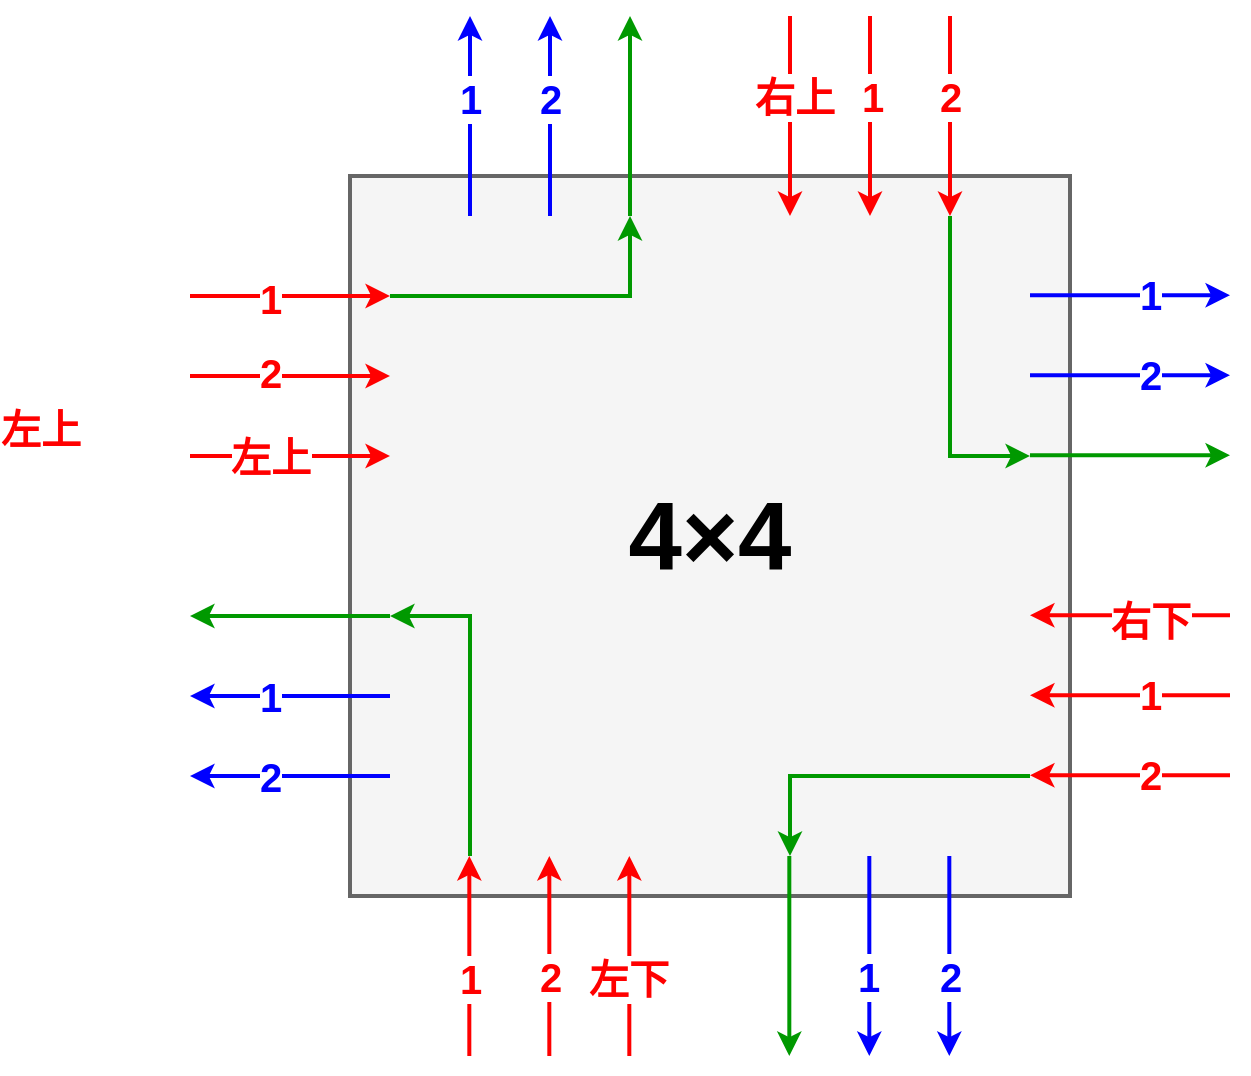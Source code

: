 <mxfile version="15.9.4" type="github">
  <diagram id="34U3bB2nn1moleNT7o-H" name="Page-1">
    <mxGraphModel dx="1422" dy="752" grid="1" gridSize="10" guides="1" tooltips="1" connect="1" arrows="1" fold="1" page="1" pageScale="1" pageWidth="827" pageHeight="1169" math="0" shadow="0">
      <root>
        <mxCell id="0" />
        <mxCell id="1" parent="0" />
        <mxCell id="B3VE4itMxpxUhw1qKuWX-1" value="" style="rounded=0;whiteSpace=wrap;html=1;strokeWidth=2;fillColor=#f5f5f5;fontColor=#333333;strokeColor=#666666;" parent="1" vertex="1">
          <mxGeometry x="200" y="160" width="360" height="360" as="geometry" />
        </mxCell>
        <mxCell id="B3VE4itMxpxUhw1qKuWX-2" value="" style="endArrow=classic;html=1;rounded=0;fillColor=#f8cecc;strokeColor=#FF0000;strokeWidth=2;" parent="1" edge="1">
          <mxGeometry width="50" height="50" relative="1" as="geometry">
            <mxPoint x="120" y="220" as="sourcePoint" />
            <mxPoint x="220" y="220" as="targetPoint" />
          </mxGeometry>
        </mxCell>
        <mxCell id="B3VE4itMxpxUhw1qKuWX-30" value="1" style="edgeLabel;html=1;align=center;verticalAlign=middle;resizable=0;points=[];fontSize=20;fontColor=#FF0000;fontStyle=1" parent="B3VE4itMxpxUhw1qKuWX-2" vertex="1" connectable="0">
          <mxGeometry x="-0.55" y="-1" relative="1" as="geometry">
            <mxPoint x="17" as="offset" />
          </mxGeometry>
        </mxCell>
        <mxCell id="B3VE4itMxpxUhw1qKuWX-3" value="" style="endArrow=classic;html=1;rounded=0;fillColor=#f8cecc;strokeColor=#FF0000;strokeWidth=2;" parent="1" edge="1">
          <mxGeometry width="50" height="50" relative="1" as="geometry">
            <mxPoint x="120" y="260" as="sourcePoint" />
            <mxPoint x="220" y="260" as="targetPoint" />
          </mxGeometry>
        </mxCell>
        <mxCell id="B3VE4itMxpxUhw1qKuWX-31" value="&lt;div style=&quot;font-size: 20px;&quot;&gt;2&lt;/div&gt;" style="edgeLabel;html=1;align=center;verticalAlign=middle;resizable=0;points=[];fontSize=20;fontColor=#FF0000;fontStyle=1" parent="B3VE4itMxpxUhw1qKuWX-3" vertex="1" connectable="0">
          <mxGeometry x="-0.5" y="2" relative="1" as="geometry">
            <mxPoint x="15" as="offset" />
          </mxGeometry>
        </mxCell>
        <mxCell id="B3VE4itMxpxUhw1qKuWX-4" value="" style="endArrow=classic;html=1;rounded=0;fillColor=#f8cecc;strokeColor=#FF0000;strokeWidth=2;" parent="1" edge="1">
          <mxGeometry width="50" height="50" relative="1" as="geometry">
            <mxPoint x="120" y="300" as="sourcePoint" />
            <mxPoint x="220" y="300" as="targetPoint" />
          </mxGeometry>
        </mxCell>
        <mxCell id="B3VE4itMxpxUhw1qKuWX-32" value="左上" style="edgeLabel;html=1;align=center;verticalAlign=middle;resizable=0;points=[];fontSize=20;fontColor=#FF0000;fontStyle=1" parent="B3VE4itMxpxUhw1qKuWX-4" vertex="1" connectable="0">
          <mxGeometry x="-0.523" relative="1" as="geometry">
            <mxPoint x="16" as="offset" />
          </mxGeometry>
        </mxCell>
        <mxCell id="B3VE4itMxpxUhw1qKuWX-5" value="" style="endArrow=classic;html=1;rounded=0;strokeColor=#009900;strokeWidth=2;" parent="1" edge="1">
          <mxGeometry width="50" height="50" relative="1" as="geometry">
            <mxPoint x="220" y="380" as="sourcePoint" />
            <mxPoint x="120" y="380" as="targetPoint" />
          </mxGeometry>
        </mxCell>
        <mxCell id="B3VE4itMxpxUhw1qKuWX-6" value="" style="endArrow=classic;html=1;rounded=0;fillColor=#d5e8d4;strokeColor=#0000FF;strokeWidth=2;" parent="1" edge="1">
          <mxGeometry width="50" height="50" relative="1" as="geometry">
            <mxPoint x="220" y="420" as="sourcePoint" />
            <mxPoint x="120" y="420" as="targetPoint" />
          </mxGeometry>
        </mxCell>
        <mxCell id="B3VE4itMxpxUhw1qKuWX-33" value="1" style="edgeLabel;html=1;align=center;verticalAlign=middle;resizable=0;points=[];fontSize=20;fontColor=#0000FF;fontStyle=1" parent="B3VE4itMxpxUhw1qKuWX-6" vertex="1" connectable="0">
          <mxGeometry x="0.399" relative="1" as="geometry">
            <mxPoint x="10" as="offset" />
          </mxGeometry>
        </mxCell>
        <mxCell id="B3VE4itMxpxUhw1qKuWX-7" value="" style="endArrow=classic;html=1;rounded=0;fillColor=#d5e8d4;strokeColor=#0000FF;strokeWidth=2;" parent="1" edge="1">
          <mxGeometry width="50" height="50" relative="1" as="geometry">
            <mxPoint x="220" y="460" as="sourcePoint" />
            <mxPoint x="120" y="460" as="targetPoint" />
          </mxGeometry>
        </mxCell>
        <mxCell id="B3VE4itMxpxUhw1qKuWX-34" value="2" style="edgeLabel;html=1;align=center;verticalAlign=middle;resizable=0;points=[];fontSize=20;fontColor=#0000FF;fontStyle=1" parent="B3VE4itMxpxUhw1qKuWX-7" vertex="1" connectable="0">
          <mxGeometry x="0.372" relative="1" as="geometry">
            <mxPoint x="8" as="offset" />
          </mxGeometry>
        </mxCell>
        <mxCell id="B3VE4itMxpxUhw1qKuWX-8" value="" style="endArrow=classic;html=1;rounded=0;fillColor=#d5e8d4;strokeColor=#0000FF;strokeWidth=2;" parent="1" edge="1">
          <mxGeometry width="50" height="50" relative="1" as="geometry">
            <mxPoint x="540" y="219.66" as="sourcePoint" />
            <mxPoint x="640" y="219.66" as="targetPoint" />
          </mxGeometry>
        </mxCell>
        <mxCell id="B3VE4itMxpxUhw1qKuWX-35" value="1" style="edgeLabel;html=1;align=center;verticalAlign=middle;resizable=0;points=[];fontSize=20;fontColor=#0000FF;fontStyle=1" parent="B3VE4itMxpxUhw1qKuWX-8" vertex="1" connectable="0">
          <mxGeometry x="0.208" y="1" relative="1" as="geometry">
            <mxPoint x="-1" as="offset" />
          </mxGeometry>
        </mxCell>
        <mxCell id="B3VE4itMxpxUhw1qKuWX-9" value="" style="endArrow=classic;html=1;rounded=0;fillColor=#d5e8d4;strokeColor=#0000FF;strokeWidth=2;" parent="1" edge="1">
          <mxGeometry width="50" height="50" relative="1" as="geometry">
            <mxPoint x="540" y="259.66" as="sourcePoint" />
            <mxPoint x="640" y="259.66" as="targetPoint" />
          </mxGeometry>
        </mxCell>
        <mxCell id="B3VE4itMxpxUhw1qKuWX-36" value="2" style="edgeLabel;html=1;align=center;verticalAlign=middle;resizable=0;points=[];fontSize=20;fontColor=#0000FF;fontStyle=1" parent="B3VE4itMxpxUhw1qKuWX-9" vertex="1" connectable="0">
          <mxGeometry x="0.194" y="1" relative="1" as="geometry">
            <mxPoint as="offset" />
          </mxGeometry>
        </mxCell>
        <mxCell id="B3VE4itMxpxUhw1qKuWX-10" value="" style="endArrow=classic;html=1;rounded=0;strokeColor=#009900;strokeWidth=2;" parent="1" edge="1">
          <mxGeometry width="50" height="50" relative="1" as="geometry">
            <mxPoint x="540" y="299.66" as="sourcePoint" />
            <mxPoint x="640" y="299.66" as="targetPoint" />
          </mxGeometry>
        </mxCell>
        <mxCell id="B3VE4itMxpxUhw1qKuWX-11" value="" style="endArrow=classic;html=1;rounded=0;strokeColor=#FF0000;strokeWidth=2;" parent="1" edge="1">
          <mxGeometry width="50" height="50" relative="1" as="geometry">
            <mxPoint x="640" y="379.66" as="sourcePoint" />
            <mxPoint x="540" y="379.66" as="targetPoint" />
          </mxGeometry>
        </mxCell>
        <mxCell id="B3VE4itMxpxUhw1qKuWX-37" value="右下" style="edgeLabel;html=1;align=center;verticalAlign=middle;resizable=0;points=[];fontSize=20;fontColor=#FF0000;fontStyle=1" parent="B3VE4itMxpxUhw1qKuWX-11" vertex="1" connectable="0">
          <mxGeometry x="-0.221" y="2" relative="1" as="geometry">
            <mxPoint x="-1" as="offset" />
          </mxGeometry>
        </mxCell>
        <mxCell id="B3VE4itMxpxUhw1qKuWX-12" value="" style="endArrow=classic;html=1;rounded=0;strokeColor=#FF0000;strokeWidth=2;" parent="1" edge="1">
          <mxGeometry width="50" height="50" relative="1" as="geometry">
            <mxPoint x="640" y="419.66" as="sourcePoint" />
            <mxPoint x="540" y="419.66" as="targetPoint" />
          </mxGeometry>
        </mxCell>
        <mxCell id="B3VE4itMxpxUhw1qKuWX-38" value="1" style="edgeLabel;html=1;align=center;verticalAlign=middle;resizable=0;points=[];fontSize=20;fontColor=#FF0000;fontStyle=1" parent="B3VE4itMxpxUhw1qKuWX-12" vertex="1" connectable="0">
          <mxGeometry x="-0.277" y="-1" relative="1" as="geometry">
            <mxPoint x="-4" as="offset" />
          </mxGeometry>
        </mxCell>
        <mxCell id="B3VE4itMxpxUhw1qKuWX-13" value="" style="endArrow=classic;html=1;rounded=0;strokeColor=#FF0000;strokeWidth=2;" parent="1" edge="1">
          <mxGeometry width="50" height="50" relative="1" as="geometry">
            <mxPoint x="640" y="459.66" as="sourcePoint" />
            <mxPoint x="540" y="459.66" as="targetPoint" />
          </mxGeometry>
        </mxCell>
        <mxCell id="B3VE4itMxpxUhw1qKuWX-39" value="2" style="edgeLabel;html=1;align=center;verticalAlign=middle;resizable=0;points=[];fontSize=20;fontColor=#FF0000;fontStyle=1" parent="B3VE4itMxpxUhw1qKuWX-13" vertex="1" connectable="0">
          <mxGeometry x="-0.277" y="-1" relative="1" as="geometry">
            <mxPoint x="-4" as="offset" />
          </mxGeometry>
        </mxCell>
        <mxCell id="B3VE4itMxpxUhw1qKuWX-14" value="" style="endArrow=classic;html=1;rounded=0;fillColor=#d5e8d4;strokeColor=#0000FF;strokeWidth=2;" parent="1" edge="1">
          <mxGeometry width="50" height="50" relative="1" as="geometry">
            <mxPoint x="260" y="180" as="sourcePoint" />
            <mxPoint x="260" y="80" as="targetPoint" />
          </mxGeometry>
        </mxCell>
        <mxCell id="B3VE4itMxpxUhw1qKuWX-45" value="1" style="edgeLabel;html=1;align=center;verticalAlign=middle;resizable=0;points=[];fontSize=20;fontColor=#0000FF;fontStyle=1" parent="B3VE4itMxpxUhw1qKuWX-14" vertex="1" connectable="0">
          <mxGeometry x="0.166" y="2" relative="1" as="geometry">
            <mxPoint x="2" y="-1" as="offset" />
          </mxGeometry>
        </mxCell>
        <mxCell id="B3VE4itMxpxUhw1qKuWX-15" value="" style="endArrow=classic;html=1;rounded=0;fillColor=#d5e8d4;strokeColor=#0000FF;strokeWidth=2;" parent="1" edge="1">
          <mxGeometry width="50" height="50" relative="1" as="geometry">
            <mxPoint x="300" y="180" as="sourcePoint" />
            <mxPoint x="300" y="80" as="targetPoint" />
          </mxGeometry>
        </mxCell>
        <mxCell id="B3VE4itMxpxUhw1qKuWX-46" value="2" style="edgeLabel;html=1;align=center;verticalAlign=middle;resizable=0;points=[];fontSize=20;fontColor=#0000FF;fontStyle=1" parent="B3VE4itMxpxUhw1qKuWX-15" vertex="1" connectable="0">
          <mxGeometry x="0.235" y="2" relative="1" as="geometry">
            <mxPoint x="2" y="2" as="offset" />
          </mxGeometry>
        </mxCell>
        <mxCell id="B3VE4itMxpxUhw1qKuWX-16" value="" style="endArrow=classic;html=1;rounded=0;fillColor=#f8cecc;strokeColor=#009900;strokeWidth=2;" parent="1" edge="1">
          <mxGeometry width="50" height="50" relative="1" as="geometry">
            <mxPoint x="340" y="180" as="sourcePoint" />
            <mxPoint x="340" y="80" as="targetPoint" />
          </mxGeometry>
        </mxCell>
        <mxCell id="B3VE4itMxpxUhw1qKuWX-17" value="" style="endArrow=classic;html=1;rounded=0;strokeColor=#FF0000;strokeWidth=2;" parent="1" edge="1">
          <mxGeometry width="50" height="50" relative="1" as="geometry">
            <mxPoint x="420" y="80" as="sourcePoint" />
            <mxPoint x="420" y="180" as="targetPoint" />
          </mxGeometry>
        </mxCell>
        <mxCell id="B3VE4itMxpxUhw1qKuWX-47" value="右上" style="edgeLabel;html=1;align=center;verticalAlign=middle;resizable=0;points=[];fontSize=20;fontColor=#FF0000;fontStyle=1" parent="B3VE4itMxpxUhw1qKuWX-17" vertex="1" connectable="0">
          <mxGeometry x="-0.166" y="-2" relative="1" as="geometry">
            <mxPoint x="4" y="-2" as="offset" />
          </mxGeometry>
        </mxCell>
        <mxCell id="B3VE4itMxpxUhw1qKuWX-18" value="" style="endArrow=classic;html=1;rounded=0;strokeColor=#FF0000;strokeWidth=2;" parent="1" edge="1">
          <mxGeometry width="50" height="50" relative="1" as="geometry">
            <mxPoint x="460" y="80" as="sourcePoint" />
            <mxPoint x="460" y="180" as="targetPoint" />
          </mxGeometry>
        </mxCell>
        <mxCell id="B3VE4itMxpxUhw1qKuWX-48" value="1" style="edgeLabel;html=1;align=center;verticalAlign=middle;resizable=0;points=[];fontSize=20;fontColor=#FF0000;fontStyle=1" parent="B3VE4itMxpxUhw1qKuWX-18" vertex="1" connectable="0">
          <mxGeometry x="-0.18" y="-1" relative="1" as="geometry">
            <mxPoint x="2" y="-1" as="offset" />
          </mxGeometry>
        </mxCell>
        <mxCell id="B3VE4itMxpxUhw1qKuWX-19" value="" style="endArrow=classic;html=1;rounded=0;strokeColor=#FF0000;strokeWidth=2;" parent="1" edge="1">
          <mxGeometry width="50" height="50" relative="1" as="geometry">
            <mxPoint x="500" y="80" as="sourcePoint" />
            <mxPoint x="500" y="180" as="targetPoint" />
          </mxGeometry>
        </mxCell>
        <mxCell id="B3VE4itMxpxUhw1qKuWX-49" value="2" style="edgeLabel;html=1;align=center;verticalAlign=middle;resizable=0;points=[];fontSize=20;fontColor=#FF0000;fontStyle=1" parent="B3VE4itMxpxUhw1qKuWX-19" vertex="1" connectable="0">
          <mxGeometry x="-0.221" y="-2" relative="1" as="geometry">
            <mxPoint x="2" y="1" as="offset" />
          </mxGeometry>
        </mxCell>
        <mxCell id="B3VE4itMxpxUhw1qKuWX-20" value="" style="endArrow=classic;html=1;rounded=0;strokeColor=#FF0000;strokeWidth=2;" parent="1" edge="1">
          <mxGeometry width="50" height="50" relative="1" as="geometry">
            <mxPoint x="259.66" y="600" as="sourcePoint" />
            <mxPoint x="259.66" y="500" as="targetPoint" />
          </mxGeometry>
        </mxCell>
        <mxCell id="B3VE4itMxpxUhw1qKuWX-40" value="1" style="edgeLabel;html=1;align=center;verticalAlign=middle;resizable=0;points=[];fontSize=20;fontColor=#FF0000;fontStyle=1" parent="B3VE4itMxpxUhw1qKuWX-20" vertex="1" connectable="0">
          <mxGeometry x="-0.413" relative="1" as="geometry">
            <mxPoint y="-10" as="offset" />
          </mxGeometry>
        </mxCell>
        <mxCell id="B3VE4itMxpxUhw1qKuWX-21" value="" style="endArrow=classic;html=1;rounded=0;strokeColor=#FF0000;strokeWidth=2;" parent="1" edge="1">
          <mxGeometry width="50" height="50" relative="1" as="geometry">
            <mxPoint x="299.66" y="600" as="sourcePoint" />
            <mxPoint x="299.66" y="500" as="targetPoint" />
          </mxGeometry>
        </mxCell>
        <mxCell id="B3VE4itMxpxUhw1qKuWX-41" value="2" style="edgeLabel;html=1;align=center;verticalAlign=middle;resizable=0;points=[];fontSize=20;fontColor=#FF0000;fontStyle=1" parent="B3VE4itMxpxUhw1qKuWX-21" vertex="1" connectable="0">
          <mxGeometry x="-0.358" y="3" relative="1" as="geometry">
            <mxPoint x="3" y="-8" as="offset" />
          </mxGeometry>
        </mxCell>
        <mxCell id="B3VE4itMxpxUhw1qKuWX-22" value="" style="endArrow=classic;html=1;rounded=0;strokeColor=#FF0000;strokeWidth=2;" parent="1" edge="1">
          <mxGeometry width="50" height="50" relative="1" as="geometry">
            <mxPoint x="339.66" y="600" as="sourcePoint" />
            <mxPoint x="339.66" y="500" as="targetPoint" />
          </mxGeometry>
        </mxCell>
        <mxCell id="B3VE4itMxpxUhw1qKuWX-42" value="左下" style="edgeLabel;html=1;align=center;verticalAlign=middle;resizable=0;points=[];fontSize=20;fontColor=#FF0000;fontStyle=1" parent="B3VE4itMxpxUhw1qKuWX-22" vertex="1" connectable="0">
          <mxGeometry x="-0.289" y="1" relative="1" as="geometry">
            <mxPoint y="-4" as="offset" />
          </mxGeometry>
        </mxCell>
        <mxCell id="B3VE4itMxpxUhw1qKuWX-23" value="" style="endArrow=classic;html=1;rounded=0;strokeColor=#009900;strokeWidth=2;" parent="1" edge="1">
          <mxGeometry width="50" height="50" relative="1" as="geometry">
            <mxPoint x="419.66" y="500" as="sourcePoint" />
            <mxPoint x="419.66" y="600" as="targetPoint" />
          </mxGeometry>
        </mxCell>
        <mxCell id="B3VE4itMxpxUhw1qKuWX-24" value="" style="endArrow=classic;html=1;rounded=0;fillColor=#d5e8d4;strokeColor=#0000FF;strokeWidth=2;" parent="1" edge="1">
          <mxGeometry width="50" height="50" relative="1" as="geometry">
            <mxPoint x="459.66" y="500" as="sourcePoint" />
            <mxPoint x="459.66" y="600" as="targetPoint" />
          </mxGeometry>
        </mxCell>
        <mxCell id="B3VE4itMxpxUhw1qKuWX-43" value="1" style="edgeLabel;html=1;align=center;verticalAlign=middle;resizable=0;points=[];fontSize=20;fontColor=#0000FF;fontStyle=1" parent="B3VE4itMxpxUhw1qKuWX-24" vertex="1" connectable="0">
          <mxGeometry x="0.275" y="-1" relative="1" as="geometry">
            <mxPoint y="-4" as="offset" />
          </mxGeometry>
        </mxCell>
        <mxCell id="B3VE4itMxpxUhw1qKuWX-25" value="" style="endArrow=classic;html=1;rounded=0;fillColor=#d5e8d4;strokeColor=#0000FF;strokeWidth=2;" parent="1" edge="1">
          <mxGeometry width="50" height="50" relative="1" as="geometry">
            <mxPoint x="499.66" y="500" as="sourcePoint" />
            <mxPoint x="499.66" y="600" as="targetPoint" />
          </mxGeometry>
        </mxCell>
        <mxCell id="B3VE4itMxpxUhw1qKuWX-44" value="2" style="edgeLabel;html=1;align=center;verticalAlign=middle;resizable=0;points=[];fontSize=20;fontColor=#0000FF;fontStyle=1" parent="B3VE4itMxpxUhw1qKuWX-25" vertex="1" connectable="0">
          <mxGeometry x="0.234" y="-3" relative="1" as="geometry">
            <mxPoint x="3" y="-2" as="offset" />
          </mxGeometry>
        </mxCell>
        <mxCell id="B3VE4itMxpxUhw1qKuWX-26" value="" style="endArrow=classic;html=1;rounded=0;fillColor=#f8cecc;strokeColor=#009900;strokeWidth=2;" parent="1" edge="1">
          <mxGeometry width="50" height="50" relative="1" as="geometry">
            <mxPoint x="220" y="220" as="sourcePoint" />
            <mxPoint x="340" y="180" as="targetPoint" />
            <Array as="points">
              <mxPoint x="340" y="220" />
            </Array>
          </mxGeometry>
        </mxCell>
        <mxCell id="B3VE4itMxpxUhw1qKuWX-27" value="" style="endArrow=classic;html=1;rounded=0;strokeColor=#009900;strokeWidth=2;" parent="1" edge="1">
          <mxGeometry width="50" height="50" relative="1" as="geometry">
            <mxPoint x="500" y="180" as="sourcePoint" />
            <mxPoint x="540" y="300" as="targetPoint" />
            <Array as="points">
              <mxPoint x="500" y="300" />
            </Array>
          </mxGeometry>
        </mxCell>
        <mxCell id="B3VE4itMxpxUhw1qKuWX-28" value="" style="endArrow=classic;html=1;rounded=0;strokeColor=#009900;strokeWidth=2;" parent="1" edge="1">
          <mxGeometry width="50" height="50" relative="1" as="geometry">
            <mxPoint x="540" y="460" as="sourcePoint" />
            <mxPoint x="420" y="500" as="targetPoint" />
            <Array as="points">
              <mxPoint x="420" y="460" />
            </Array>
          </mxGeometry>
        </mxCell>
        <mxCell id="B3VE4itMxpxUhw1qKuWX-29" value="" style="endArrow=classic;html=1;rounded=0;strokeColor=#009900;strokeWidth=2;" parent="1" edge="1">
          <mxGeometry width="50" height="50" relative="1" as="geometry">
            <mxPoint x="260" y="500" as="sourcePoint" />
            <mxPoint x="220" y="380" as="targetPoint" />
            <Array as="points">
              <mxPoint x="260" y="380" />
            </Array>
          </mxGeometry>
        </mxCell>
        <mxCell id="B3VE4itMxpxUhw1qKuWX-50" value="&lt;h1 style=&quot;font-size: 48px;&quot;&gt;&lt;font style=&quot;font-size: 48px;&quot;&gt;4×4&lt;/font&gt;&lt;/h1&gt;" style="text;html=1;align=center;verticalAlign=middle;whiteSpace=wrap;rounded=0;fontSize=48;" parent="1" vertex="1">
          <mxGeometry x="350" y="325" width="60" height="30" as="geometry" />
        </mxCell>
        <mxCell id="m9SCanEVCpvJ-eZS-Ybl-2" value="左上" style="edgeLabel;html=1;align=center;verticalAlign=middle;resizable=0;points=[];fontSize=20;fontColor=#FF0000;fontStyle=1" vertex="1" connectable="0" parent="1">
          <mxGeometry x="170" y="310" as="geometry">
            <mxPoint x="-125" y="-24" as="offset" />
          </mxGeometry>
        </mxCell>
      </root>
    </mxGraphModel>
  </diagram>
</mxfile>
